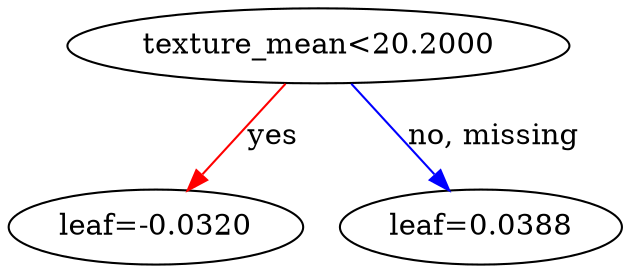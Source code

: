 digraph {
    graph [ rankdir=TB ]
    graph [ rankdir="UD" ]

    0 [ label="texture_mean<20.2000" ]
    0 -> 1 [label="yes" color="#FF0000"]
    0 -> 2 [label="no, missing" color="#0000FF"]

    1 [ label="leaf=-0.0320" ]

    2 [ label="leaf=0.0388" ]
}
